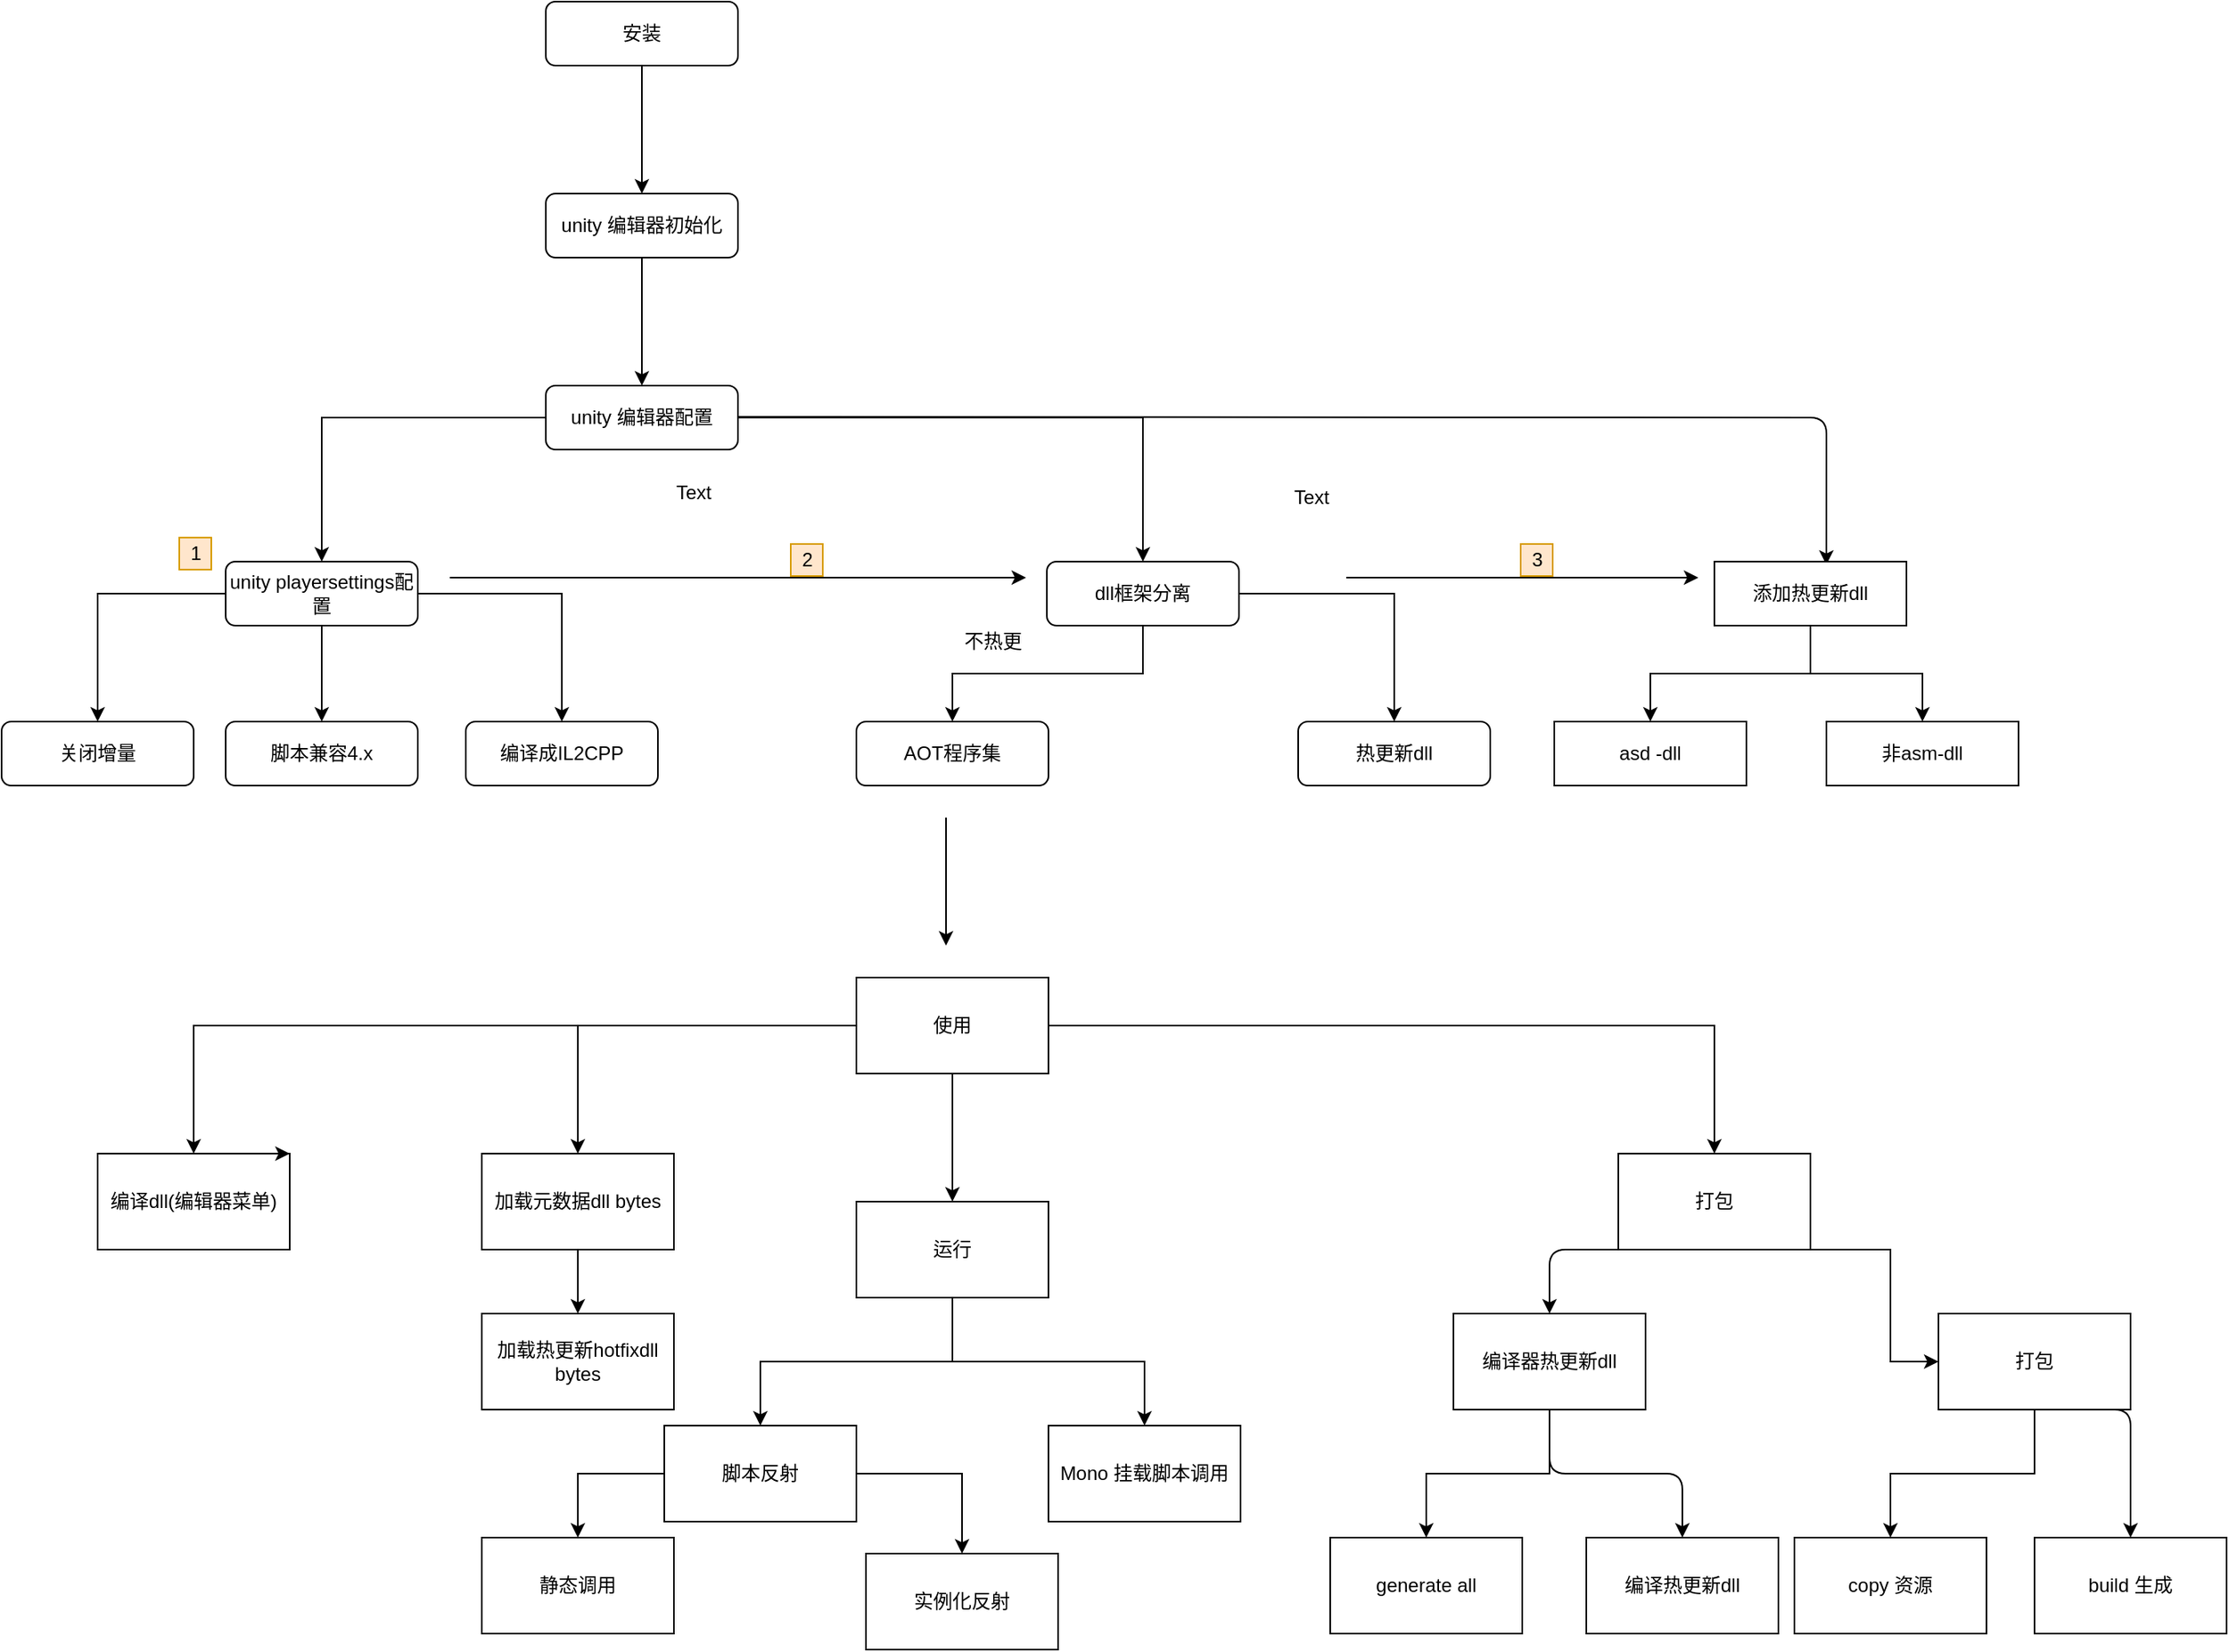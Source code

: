 <mxfile version="21.3.8" type="github" pages="3">
  <diagram id="a4xEopkv2bsVfKYn4HD9" name="使用流程">
    <mxGraphModel dx="2846" dy="1148" grid="1" gridSize="10" guides="1" tooltips="1" connect="1" arrows="1" fold="1" page="1" pageScale="1" pageWidth="827" pageHeight="1169" math="0" shadow="0">
      <root>
        <mxCell id="0" />
        <mxCell id="1" parent="0" />
        <mxCell id="EoGhAd8UYBKwOIdFuY8u-1" value="" style="edgeStyle=orthogonalEdgeStyle;rounded=0;orthogonalLoop=1;jettySize=auto;html=1;" parent="1" source="EoGhAd8UYBKwOIdFuY8u-2" target="EoGhAd8UYBKwOIdFuY8u-4" edge="1">
          <mxGeometry relative="1" as="geometry" />
        </mxCell>
        <mxCell id="EoGhAd8UYBKwOIdFuY8u-2" value="安装&lt;br&gt;" style="rounded=1;whiteSpace=wrap;html=1;fontSize=12;glass=0;strokeWidth=1;shadow=0;" parent="1" vertex="1">
          <mxGeometry x="160" y="80" width="120" height="40" as="geometry" />
        </mxCell>
        <mxCell id="EoGhAd8UYBKwOIdFuY8u-3" value="" style="edgeStyle=orthogonalEdgeStyle;rounded=0;orthogonalLoop=1;jettySize=auto;html=1;" parent="1" source="EoGhAd8UYBKwOIdFuY8u-4" target="EoGhAd8UYBKwOIdFuY8u-6" edge="1">
          <mxGeometry relative="1" as="geometry" />
        </mxCell>
        <mxCell id="EoGhAd8UYBKwOIdFuY8u-4" value="unity 编辑器初始化" style="rounded=1;whiteSpace=wrap;html=1;fontSize=12;glass=0;strokeWidth=1;shadow=0;" parent="1" vertex="1">
          <mxGeometry x="160" y="200" width="120" height="40" as="geometry" />
        </mxCell>
        <mxCell id="EoGhAd8UYBKwOIdFuY8u-5" value="" style="group" parent="1" vertex="1" connectable="0">
          <mxGeometry x="-180" y="320" width="1260" height="250" as="geometry" />
        </mxCell>
        <mxCell id="EoGhAd8UYBKwOIdFuY8u-6" value="unity 编辑器配置&lt;br&gt;" style="rounded=1;whiteSpace=wrap;html=1;fontSize=12;glass=0;strokeWidth=1;shadow=0;" parent="EoGhAd8UYBKwOIdFuY8u-5" vertex="1">
          <mxGeometry x="340" width="120" height="40" as="geometry" />
        </mxCell>
        <mxCell id="EoGhAd8UYBKwOIdFuY8u-7" value="dll框架分离" style="rounded=1;whiteSpace=wrap;html=1;fontSize=12;glass=0;strokeWidth=1;shadow=0;" parent="EoGhAd8UYBKwOIdFuY8u-5" vertex="1">
          <mxGeometry x="653" y="110" width="120" height="40" as="geometry" />
        </mxCell>
        <mxCell id="EoGhAd8UYBKwOIdFuY8u-8" value="" style="edgeStyle=orthogonalEdgeStyle;rounded=0;orthogonalLoop=1;jettySize=auto;html=1;" parent="EoGhAd8UYBKwOIdFuY8u-5" source="EoGhAd8UYBKwOIdFuY8u-6" target="EoGhAd8UYBKwOIdFuY8u-7" edge="1">
          <mxGeometry relative="1" as="geometry" />
        </mxCell>
        <mxCell id="EoGhAd8UYBKwOIdFuY8u-9" value="热更新dll" style="rounded=1;whiteSpace=wrap;html=1;fontSize=12;glass=0;strokeWidth=1;shadow=0;" parent="EoGhAd8UYBKwOIdFuY8u-5" vertex="1">
          <mxGeometry x="810" y="210" width="120" height="40" as="geometry" />
        </mxCell>
        <mxCell id="EoGhAd8UYBKwOIdFuY8u-10" value="" style="edgeStyle=orthogonalEdgeStyle;rounded=0;orthogonalLoop=1;jettySize=auto;html=1;" parent="EoGhAd8UYBKwOIdFuY8u-5" source="EoGhAd8UYBKwOIdFuY8u-7" target="EoGhAd8UYBKwOIdFuY8u-9" edge="1">
          <mxGeometry relative="1" as="geometry" />
        </mxCell>
        <mxCell id="EoGhAd8UYBKwOIdFuY8u-11" value="AOT程序集" style="rounded=1;whiteSpace=wrap;html=1;fontSize=12;glass=0;strokeWidth=1;shadow=0;" parent="EoGhAd8UYBKwOIdFuY8u-5" vertex="1">
          <mxGeometry x="534" y="210" width="120" height="40" as="geometry" />
        </mxCell>
        <mxCell id="EoGhAd8UYBKwOIdFuY8u-12" value="" style="edgeStyle=orthogonalEdgeStyle;rounded=0;orthogonalLoop=1;jettySize=auto;html=1;" parent="EoGhAd8UYBKwOIdFuY8u-5" source="EoGhAd8UYBKwOIdFuY8u-7" target="EoGhAd8UYBKwOIdFuY8u-11" edge="1">
          <mxGeometry relative="1" as="geometry" />
        </mxCell>
        <mxCell id="EoGhAd8UYBKwOIdFuY8u-13" value="unity playersettings配置" style="rounded=1;whiteSpace=wrap;html=1;fontSize=12;glass=0;strokeWidth=1;shadow=0;" parent="EoGhAd8UYBKwOIdFuY8u-5" vertex="1">
          <mxGeometry x="140" y="110" width="120" height="40" as="geometry" />
        </mxCell>
        <mxCell id="EoGhAd8UYBKwOIdFuY8u-14" value="" style="edgeStyle=orthogonalEdgeStyle;rounded=0;orthogonalLoop=1;jettySize=auto;html=1;" parent="EoGhAd8UYBKwOIdFuY8u-5" source="EoGhAd8UYBKwOIdFuY8u-6" target="EoGhAd8UYBKwOIdFuY8u-13" edge="1">
          <mxGeometry relative="1" as="geometry" />
        </mxCell>
        <mxCell id="EoGhAd8UYBKwOIdFuY8u-15" value="编译成IL2CPP" style="rounded=1;whiteSpace=wrap;html=1;fontSize=12;glass=0;strokeWidth=1;shadow=0;" parent="EoGhAd8UYBKwOIdFuY8u-5" vertex="1">
          <mxGeometry x="290" y="210" width="120" height="40" as="geometry" />
        </mxCell>
        <mxCell id="EoGhAd8UYBKwOIdFuY8u-16" value="" style="edgeStyle=orthogonalEdgeStyle;rounded=0;orthogonalLoop=1;jettySize=auto;html=1;" parent="EoGhAd8UYBKwOIdFuY8u-5" source="EoGhAd8UYBKwOIdFuY8u-13" target="EoGhAd8UYBKwOIdFuY8u-15" edge="1">
          <mxGeometry relative="1" as="geometry" />
        </mxCell>
        <mxCell id="EoGhAd8UYBKwOIdFuY8u-17" value="脚本兼容4.x" style="rounded=1;whiteSpace=wrap;html=1;fontSize=12;glass=0;strokeWidth=1;shadow=0;" parent="EoGhAd8UYBKwOIdFuY8u-5" vertex="1">
          <mxGeometry x="140" y="210" width="120" height="40" as="geometry" />
        </mxCell>
        <mxCell id="EoGhAd8UYBKwOIdFuY8u-18" value="" style="edgeStyle=orthogonalEdgeStyle;rounded=0;orthogonalLoop=1;jettySize=auto;html=1;" parent="EoGhAd8UYBKwOIdFuY8u-5" source="EoGhAd8UYBKwOIdFuY8u-13" target="EoGhAd8UYBKwOIdFuY8u-17" edge="1">
          <mxGeometry relative="1" as="geometry" />
        </mxCell>
        <mxCell id="EoGhAd8UYBKwOIdFuY8u-19" value="关闭增量" style="rounded=1;whiteSpace=wrap;html=1;fontSize=12;glass=0;strokeWidth=1;shadow=0;" parent="EoGhAd8UYBKwOIdFuY8u-5" vertex="1">
          <mxGeometry y="210" width="120" height="40" as="geometry" />
        </mxCell>
        <mxCell id="EoGhAd8UYBKwOIdFuY8u-20" value="" style="edgeStyle=orthogonalEdgeStyle;rounded=0;orthogonalLoop=1;jettySize=auto;html=1;" parent="EoGhAd8UYBKwOIdFuY8u-5" source="EoGhAd8UYBKwOIdFuY8u-13" target="EoGhAd8UYBKwOIdFuY8u-19" edge="1">
          <mxGeometry relative="1" as="geometry" />
        </mxCell>
        <mxCell id="EoGhAd8UYBKwOIdFuY8u-21" value="" style="endArrow=classic;html=1;" parent="EoGhAd8UYBKwOIdFuY8u-5" edge="1">
          <mxGeometry width="50" height="50" relative="1" as="geometry">
            <mxPoint x="280" y="120" as="sourcePoint" />
            <mxPoint x="640" y="120" as="targetPoint" />
          </mxGeometry>
        </mxCell>
        <mxCell id="EoGhAd8UYBKwOIdFuY8u-22" value="1" style="text;html=1;align=center;verticalAlign=middle;resizable=0;points=[];autosize=1;fillColor=#ffe6cc;strokeColor=#d79b00;" parent="EoGhAd8UYBKwOIdFuY8u-5" vertex="1">
          <mxGeometry x="111" y="95" width="20" height="20" as="geometry" />
        </mxCell>
        <mxCell id="EoGhAd8UYBKwOIdFuY8u-23" value="不热更" style="text;html=1;align=center;verticalAlign=middle;resizable=0;points=[];autosize=1;" parent="EoGhAd8UYBKwOIdFuY8u-5" vertex="1">
          <mxGeometry x="594" y="150" width="50" height="20" as="geometry" />
        </mxCell>
        <mxCell id="EoGhAd8UYBKwOIdFuY8u-24" value="" style="endArrow=classic;html=1;entryX=0.583;entryY=0.05;entryDx=0;entryDy=0;entryPerimeter=0;" parent="EoGhAd8UYBKwOIdFuY8u-5" target="EoGhAd8UYBKwOIdFuY8u-25" edge="1">
          <mxGeometry width="50" height="50" relative="1" as="geometry">
            <mxPoint x="460" y="19.5" as="sourcePoint" />
            <mxPoint x="650" y="19.5" as="targetPoint" />
            <Array as="points">
              <mxPoint x="1140" y="20" />
            </Array>
          </mxGeometry>
        </mxCell>
        <mxCell id="EoGhAd8UYBKwOIdFuY8u-25" value="添加热更新dll" style="rounded=0;whiteSpace=wrap;html=1;" parent="EoGhAd8UYBKwOIdFuY8u-5" vertex="1">
          <mxGeometry x="1070" y="110" width="120" height="40" as="geometry" />
        </mxCell>
        <mxCell id="EoGhAd8UYBKwOIdFuY8u-26" value="非asm-dll" style="rounded=0;whiteSpace=wrap;html=1;" parent="EoGhAd8UYBKwOIdFuY8u-5" vertex="1">
          <mxGeometry x="1140" y="210" width="120" height="40" as="geometry" />
        </mxCell>
        <mxCell id="EoGhAd8UYBKwOIdFuY8u-27" value="" style="edgeStyle=orthogonalEdgeStyle;rounded=0;orthogonalLoop=1;jettySize=auto;html=1;" parent="EoGhAd8UYBKwOIdFuY8u-5" source="EoGhAd8UYBKwOIdFuY8u-25" target="EoGhAd8UYBKwOIdFuY8u-26" edge="1">
          <mxGeometry relative="1" as="geometry" />
        </mxCell>
        <mxCell id="EoGhAd8UYBKwOIdFuY8u-28" value="asd -dll" style="rounded=0;whiteSpace=wrap;html=1;" parent="EoGhAd8UYBKwOIdFuY8u-5" vertex="1">
          <mxGeometry x="970" y="210" width="120" height="40" as="geometry" />
        </mxCell>
        <mxCell id="EoGhAd8UYBKwOIdFuY8u-29" value="" style="edgeStyle=orthogonalEdgeStyle;rounded=0;orthogonalLoop=1;jettySize=auto;html=1;" parent="EoGhAd8UYBKwOIdFuY8u-5" source="EoGhAd8UYBKwOIdFuY8u-25" target="EoGhAd8UYBKwOIdFuY8u-28" edge="1">
          <mxGeometry relative="1" as="geometry" />
        </mxCell>
        <mxCell id="EoGhAd8UYBKwOIdFuY8u-30" value="" style="endArrow=classic;html=1;" parent="EoGhAd8UYBKwOIdFuY8u-5" edge="1">
          <mxGeometry width="50" height="50" relative="1" as="geometry">
            <mxPoint x="840" y="120" as="sourcePoint" />
            <mxPoint x="1060" y="120" as="targetPoint" />
          </mxGeometry>
        </mxCell>
        <mxCell id="EoGhAd8UYBKwOIdFuY8u-31" value="2&lt;br&gt;" style="text;html=1;align=center;verticalAlign=middle;resizable=0;points=[];autosize=1;fillColor=#ffe6cc;strokeColor=#d79b00;" parent="EoGhAd8UYBKwOIdFuY8u-5" vertex="1">
          <mxGeometry x="493" y="99" width="20" height="20" as="geometry" />
        </mxCell>
        <mxCell id="EoGhAd8UYBKwOIdFuY8u-32" value="3" style="text;html=1;align=center;verticalAlign=middle;resizable=0;points=[];autosize=1;fillColor=#ffe6cc;strokeColor=#d79b00;" parent="EoGhAd8UYBKwOIdFuY8u-5" vertex="1">
          <mxGeometry x="949" y="99" width="20" height="20" as="geometry" />
        </mxCell>
        <mxCell id="EoGhAd8UYBKwOIdFuY8u-33" value="Text" style="text;html=1;align=center;verticalAlign=middle;resizable=0;points=[];autosize=1;" parent="EoGhAd8UYBKwOIdFuY8u-5" vertex="1">
          <mxGeometry x="412" y="57" width="40" height="20" as="geometry" />
        </mxCell>
        <mxCell id="EoGhAd8UYBKwOIdFuY8u-34" value="Text" style="text;html=1;align=center;verticalAlign=middle;resizable=0;points=[];autosize=1;" parent="EoGhAd8UYBKwOIdFuY8u-5" vertex="1">
          <mxGeometry x="798" y="60" width="40" height="20" as="geometry" />
        </mxCell>
        <mxCell id="EoGhAd8UYBKwOIdFuY8u-35" value="" style="edgeStyle=orthogonalEdgeStyle;rounded=0;orthogonalLoop=1;jettySize=auto;html=1;" parent="1" source="EoGhAd8UYBKwOIdFuY8u-39" target="EoGhAd8UYBKwOIdFuY8u-42" edge="1">
          <mxGeometry relative="1" as="geometry" />
        </mxCell>
        <mxCell id="EoGhAd8UYBKwOIdFuY8u-36" value="" style="edgeStyle=orthogonalEdgeStyle;rounded=0;orthogonalLoop=1;jettySize=auto;html=1;" parent="1" source="EoGhAd8UYBKwOIdFuY8u-39" target="EoGhAd8UYBKwOIdFuY8u-41" edge="1">
          <mxGeometry relative="1" as="geometry" />
        </mxCell>
        <mxCell id="EoGhAd8UYBKwOIdFuY8u-37" value="" style="edgeStyle=orthogonalEdgeStyle;rounded=0;orthogonalLoop=1;jettySize=auto;html=1;" parent="1" source="EoGhAd8UYBKwOIdFuY8u-39" target="EoGhAd8UYBKwOIdFuY8u-60" edge="1">
          <mxGeometry relative="1" as="geometry" />
        </mxCell>
        <mxCell id="EoGhAd8UYBKwOIdFuY8u-38" value="" style="edgeStyle=orthogonalEdgeStyle;rounded=0;orthogonalLoop=1;jettySize=auto;html=1;" parent="1" source="EoGhAd8UYBKwOIdFuY8u-39" target="EoGhAd8UYBKwOIdFuY8u-46" edge="1">
          <mxGeometry relative="1" as="geometry" />
        </mxCell>
        <mxCell id="EoGhAd8UYBKwOIdFuY8u-39" value="使用" style="rounded=0;whiteSpace=wrap;html=1;" parent="1" vertex="1">
          <mxGeometry x="354" y="690" width="120" height="60" as="geometry" />
        </mxCell>
        <mxCell id="EoGhAd8UYBKwOIdFuY8u-40" value="" style="edgeStyle=orthogonalEdgeStyle;rounded=0;orthogonalLoop=1;jettySize=auto;html=1;" parent="1" source="EoGhAd8UYBKwOIdFuY8u-41" target="EoGhAd8UYBKwOIdFuY8u-69" edge="1">
          <mxGeometry relative="1" as="geometry" />
        </mxCell>
        <mxCell id="EoGhAd8UYBKwOIdFuY8u-41" value="加载元数据dll bytes" style="rounded=0;whiteSpace=wrap;html=1;" parent="1" vertex="1">
          <mxGeometry x="120" y="800" width="120" height="60" as="geometry" />
        </mxCell>
        <mxCell id="EoGhAd8UYBKwOIdFuY8u-42" value="编译dll(编辑器菜单)" style="rounded=0;whiteSpace=wrap;html=1;" parent="1" vertex="1">
          <mxGeometry x="-120" y="800" width="120" height="60" as="geometry" />
        </mxCell>
        <mxCell id="EoGhAd8UYBKwOIdFuY8u-43" value="" style="endArrow=classic;html=1;" parent="1" edge="1">
          <mxGeometry width="50" height="50" relative="1" as="geometry">
            <mxPoint x="410" y="590" as="sourcePoint" />
            <mxPoint x="410" y="670" as="targetPoint" />
          </mxGeometry>
        </mxCell>
        <mxCell id="EoGhAd8UYBKwOIdFuY8u-44" style="edgeStyle=orthogonalEdgeStyle;rounded=0;orthogonalLoop=1;jettySize=auto;html=1;exitX=0.75;exitY=0;exitDx=0;exitDy=0;entryX=1;entryY=0;entryDx=0;entryDy=0;" parent="1" source="EoGhAd8UYBKwOIdFuY8u-42" target="EoGhAd8UYBKwOIdFuY8u-42" edge="1">
          <mxGeometry relative="1" as="geometry" />
        </mxCell>
        <mxCell id="EoGhAd8UYBKwOIdFuY8u-45" value="" style="group" parent="1" vertex="1" connectable="0">
          <mxGeometry x="650" y="800" width="560" height="300" as="geometry" />
        </mxCell>
        <mxCell id="EoGhAd8UYBKwOIdFuY8u-46" value="打包" style="rounded=0;whiteSpace=wrap;html=1;" parent="EoGhAd8UYBKwOIdFuY8u-45" vertex="1">
          <mxGeometry x="180" width="120" height="60" as="geometry" />
        </mxCell>
        <mxCell id="EoGhAd8UYBKwOIdFuY8u-47" value="打包" style="rounded=0;whiteSpace=wrap;html=1;" parent="EoGhAd8UYBKwOIdFuY8u-45" vertex="1">
          <mxGeometry x="380" y="100" width="120" height="60" as="geometry" />
        </mxCell>
        <mxCell id="EoGhAd8UYBKwOIdFuY8u-48" value="" style="edgeStyle=orthogonalEdgeStyle;rounded=0;orthogonalLoop=1;jettySize=auto;html=1;" parent="EoGhAd8UYBKwOIdFuY8u-45" source="EoGhAd8UYBKwOIdFuY8u-46" target="EoGhAd8UYBKwOIdFuY8u-47" edge="1">
          <mxGeometry relative="1" as="geometry">
            <Array as="points">
              <mxPoint x="350" y="60" />
            </Array>
          </mxGeometry>
        </mxCell>
        <mxCell id="EoGhAd8UYBKwOIdFuY8u-49" value="copy 资源" style="rounded=0;whiteSpace=wrap;html=1;" parent="EoGhAd8UYBKwOIdFuY8u-45" vertex="1">
          <mxGeometry x="290" y="240" width="120" height="60" as="geometry" />
        </mxCell>
        <mxCell id="EoGhAd8UYBKwOIdFuY8u-50" value="" style="edgeStyle=orthogonalEdgeStyle;rounded=0;orthogonalLoop=1;jettySize=auto;html=1;" parent="EoGhAd8UYBKwOIdFuY8u-45" source="EoGhAd8UYBKwOIdFuY8u-47" target="EoGhAd8UYBKwOIdFuY8u-49" edge="1">
          <mxGeometry relative="1" as="geometry" />
        </mxCell>
        <mxCell id="EoGhAd8UYBKwOIdFuY8u-51" value="generate all" style="rounded=0;whiteSpace=wrap;html=1;" parent="EoGhAd8UYBKwOIdFuY8u-45" vertex="1">
          <mxGeometry y="240" width="120" height="60" as="geometry" />
        </mxCell>
        <mxCell id="EoGhAd8UYBKwOIdFuY8u-52" value="编译热更新dll" style="rounded=0;whiteSpace=wrap;html=1;" parent="EoGhAd8UYBKwOIdFuY8u-45" vertex="1">
          <mxGeometry x="160" y="240" width="120" height="60" as="geometry" />
        </mxCell>
        <mxCell id="EoGhAd8UYBKwOIdFuY8u-53" value="编译器热更新dll" style="rounded=0;whiteSpace=wrap;html=1;" parent="EoGhAd8UYBKwOIdFuY8u-45" vertex="1">
          <mxGeometry x="77" y="100" width="120" height="60" as="geometry" />
        </mxCell>
        <mxCell id="EoGhAd8UYBKwOIdFuY8u-54" value="" style="endArrow=classic;html=1;exitX=0.5;exitY=1;exitDx=0;exitDy=0;entryX=0.5;entryY=0;entryDx=0;entryDy=0;" parent="EoGhAd8UYBKwOIdFuY8u-45" source="EoGhAd8UYBKwOIdFuY8u-46" target="EoGhAd8UYBKwOIdFuY8u-53" edge="1">
          <mxGeometry width="50" height="50" relative="1" as="geometry">
            <mxPoint x="220" y="240" as="sourcePoint" />
            <mxPoint x="270" y="190" as="targetPoint" />
            <Array as="points">
              <mxPoint x="137" y="60" />
            </Array>
          </mxGeometry>
        </mxCell>
        <mxCell id="EoGhAd8UYBKwOIdFuY8u-55" value="" style="edgeStyle=orthogonalEdgeStyle;rounded=0;orthogonalLoop=1;jettySize=auto;html=1;exitX=0.5;exitY=1;exitDx=0;exitDy=0;" parent="EoGhAd8UYBKwOIdFuY8u-45" source="EoGhAd8UYBKwOIdFuY8u-53" target="EoGhAd8UYBKwOIdFuY8u-51" edge="1">
          <mxGeometry relative="1" as="geometry">
            <mxPoint x="237" y="249" as="sourcePoint" />
          </mxGeometry>
        </mxCell>
        <mxCell id="EoGhAd8UYBKwOIdFuY8u-56" value="" style="endArrow=classic;html=1;exitX=0.5;exitY=1;exitDx=0;exitDy=0;entryX=0.5;entryY=0;entryDx=0;entryDy=0;" parent="EoGhAd8UYBKwOIdFuY8u-45" source="EoGhAd8UYBKwOIdFuY8u-53" target="EoGhAd8UYBKwOIdFuY8u-52" edge="1">
          <mxGeometry width="50" height="50" relative="1" as="geometry">
            <mxPoint x="220" y="230" as="sourcePoint" />
            <mxPoint x="240" y="200" as="targetPoint" />
            <Array as="points">
              <mxPoint x="137" y="200" />
              <mxPoint x="220" y="200" />
            </Array>
          </mxGeometry>
        </mxCell>
        <mxCell id="EoGhAd8UYBKwOIdFuY8u-57" value="build 生成" style="rounded=0;whiteSpace=wrap;html=1;" parent="EoGhAd8UYBKwOIdFuY8u-45" vertex="1">
          <mxGeometry x="440" y="240" width="120" height="60" as="geometry" />
        </mxCell>
        <mxCell id="EoGhAd8UYBKwOIdFuY8u-58" value="" style="endArrow=classic;html=1;exitX=0.5;exitY=1;exitDx=0;exitDy=0;entryX=0.5;entryY=0;entryDx=0;entryDy=0;" parent="EoGhAd8UYBKwOIdFuY8u-45" source="EoGhAd8UYBKwOIdFuY8u-47" target="EoGhAd8UYBKwOIdFuY8u-57" edge="1">
          <mxGeometry width="50" height="50" relative="1" as="geometry">
            <mxPoint x="480" y="240" as="sourcePoint" />
            <mxPoint x="530" y="190" as="targetPoint" />
            <Array as="points">
              <mxPoint x="500" y="160" />
            </Array>
          </mxGeometry>
        </mxCell>
        <mxCell id="EoGhAd8UYBKwOIdFuY8u-59" value="" style="group" parent="1" vertex="1" connectable="0">
          <mxGeometry x="120" y="830" width="474" height="280" as="geometry" />
        </mxCell>
        <mxCell id="EoGhAd8UYBKwOIdFuY8u-60" value="运行" style="rounded=0;whiteSpace=wrap;html=1;" parent="EoGhAd8UYBKwOIdFuY8u-59" vertex="1">
          <mxGeometry x="234" width="120" height="60" as="geometry" />
        </mxCell>
        <mxCell id="EoGhAd8UYBKwOIdFuY8u-61" value="脚本反射" style="rounded=0;whiteSpace=wrap;html=1;" parent="EoGhAd8UYBKwOIdFuY8u-59" vertex="1">
          <mxGeometry x="114" y="140" width="120" height="60" as="geometry" />
        </mxCell>
        <mxCell id="EoGhAd8UYBKwOIdFuY8u-62" value="" style="edgeStyle=orthogonalEdgeStyle;rounded=0;orthogonalLoop=1;jettySize=auto;html=1;" parent="EoGhAd8UYBKwOIdFuY8u-59" source="EoGhAd8UYBKwOIdFuY8u-60" target="EoGhAd8UYBKwOIdFuY8u-61" edge="1">
          <mxGeometry relative="1" as="geometry" />
        </mxCell>
        <mxCell id="EoGhAd8UYBKwOIdFuY8u-63" value="实例化反射" style="rounded=0;whiteSpace=wrap;html=1;" parent="EoGhAd8UYBKwOIdFuY8u-59" vertex="1">
          <mxGeometry x="240" y="220" width="120" height="60" as="geometry" />
        </mxCell>
        <mxCell id="EoGhAd8UYBKwOIdFuY8u-64" value="" style="edgeStyle=orthogonalEdgeStyle;rounded=0;orthogonalLoop=1;jettySize=auto;html=1;" parent="EoGhAd8UYBKwOIdFuY8u-59" source="EoGhAd8UYBKwOIdFuY8u-61" target="EoGhAd8UYBKwOIdFuY8u-63" edge="1">
          <mxGeometry relative="1" as="geometry" />
        </mxCell>
        <mxCell id="EoGhAd8UYBKwOIdFuY8u-65" value="Mono 挂载脚本调用" style="rounded=0;whiteSpace=wrap;html=1;" parent="EoGhAd8UYBKwOIdFuY8u-59" vertex="1">
          <mxGeometry x="354" y="140" width="120" height="60" as="geometry" />
        </mxCell>
        <mxCell id="EoGhAd8UYBKwOIdFuY8u-66" value="" style="edgeStyle=orthogonalEdgeStyle;rounded=0;orthogonalLoop=1;jettySize=auto;html=1;" parent="EoGhAd8UYBKwOIdFuY8u-59" source="EoGhAd8UYBKwOIdFuY8u-60" target="EoGhAd8UYBKwOIdFuY8u-65" edge="1">
          <mxGeometry relative="1" as="geometry" />
        </mxCell>
        <mxCell id="EoGhAd8UYBKwOIdFuY8u-67" value="静态调用" style="rounded=0;whiteSpace=wrap;html=1;" parent="EoGhAd8UYBKwOIdFuY8u-59" vertex="1">
          <mxGeometry y="210" width="120" height="60" as="geometry" />
        </mxCell>
        <mxCell id="EoGhAd8UYBKwOIdFuY8u-68" value="" style="edgeStyle=orthogonalEdgeStyle;rounded=0;orthogonalLoop=1;jettySize=auto;html=1;entryX=0.5;entryY=0;entryDx=0;entryDy=0;" parent="EoGhAd8UYBKwOIdFuY8u-59" source="EoGhAd8UYBKwOIdFuY8u-61" target="EoGhAd8UYBKwOIdFuY8u-67" edge="1">
          <mxGeometry relative="1" as="geometry">
            <Array as="points">
              <mxPoint x="60" y="170" />
            </Array>
          </mxGeometry>
        </mxCell>
        <mxCell id="EoGhAd8UYBKwOIdFuY8u-69" value="加载热更新hotfixdll bytes" style="rounded=0;whiteSpace=wrap;html=1;" parent="EoGhAd8UYBKwOIdFuY8u-59" vertex="1">
          <mxGeometry y="70" width="120" height="60" as="geometry" />
        </mxCell>
      </root>
    </mxGraphModel>
  </diagram>
  <diagram id="kLOaayWvaOova35mSQs2" name="泛型">
    <mxGraphModel dx="2019" dy="1148" grid="1" gridSize="10" guides="1" tooltips="1" connect="1" arrows="1" fold="1" page="1" pageScale="1" pageWidth="827" pageHeight="1169" math="0" shadow="0">
      <root>
        <mxCell id="0" />
        <mxCell id="1" parent="0" />
        <mxCell id="Z5YoFpjWwW59qFX5yE6A-208" value="泛型" style="text;html=1;align=center;verticalAlign=middle;resizable=0;points=[];autosize=1;" parent="1" vertex="1">
          <mxGeometry x="360" y="50" width="40" height="20" as="geometry" />
        </mxCell>
        <mxCell id="Z5YoFpjWwW59qFX5yE6A-209" value="" style="edgeStyle=orthogonalEdgeStyle;rounded=0;orthogonalLoop=1;jettySize=auto;html=1;" parent="1" source="Z5YoFpjWwW59qFX5yE6A-210" target="Z5YoFpjWwW59qFX5yE6A-212" edge="1">
          <mxGeometry relative="1" as="geometry" />
        </mxCell>
        <mxCell id="Z5YoFpjWwW59qFX5yE6A-210" value="泛型" style="rounded=0;whiteSpace=wrap;html=1;" parent="1" vertex="1">
          <mxGeometry x="320" y="100" width="120" height="60" as="geometry" />
        </mxCell>
        <mxCell id="Z5YoFpjWwW59qFX5yE6A-211" value="" style="edgeStyle=orthogonalEdgeStyle;rounded=0;orthogonalLoop=1;jettySize=auto;html=1;" parent="1" source="Z5YoFpjWwW59qFX5yE6A-212" target="Z5YoFpjWwW59qFX5yE6A-213" edge="1">
          <mxGeometry relative="1" as="geometry" />
        </mxCell>
        <mxCell id="Z5YoFpjWwW59qFX5yE6A-212" value="共享（主工程预先定义实例化）" style="rounded=0;whiteSpace=wrap;html=1;" parent="1" vertex="1">
          <mxGeometry x="200" y="290" width="120" height="60" as="geometry" />
        </mxCell>
        <mxCell id="Z5YoFpjWwW59qFX5yE6A-213" value="限制性（开发版定制）" style="rounded=0;whiteSpace=wrap;html=1;" parent="1" vertex="1">
          <mxGeometry x="200" y="400" width="120" height="60" as="geometry" />
        </mxCell>
        <mxCell id="Z5YoFpjWwW59qFX5yE6A-214" value="" style="edgeStyle=orthogonalEdgeStyle;rounded=0;orthogonalLoop=1;jettySize=auto;html=1;exitX=0.5;exitY=1;exitDx=0;exitDy=0;" parent="1" source="Z5YoFpjWwW59qFX5yE6A-210" target="Z5YoFpjWwW59qFX5yE6A-216" edge="1">
          <mxGeometry relative="1" as="geometry">
            <mxPoint x="380" y="220" as="sourcePoint" />
          </mxGeometry>
        </mxCell>
        <mxCell id="Z5YoFpjWwW59qFX5yE6A-215" value="" style="edgeStyle=orthogonalEdgeStyle;rounded=0;orthogonalLoop=1;jettySize=auto;html=1;" parent="1" source="Z5YoFpjWwW59qFX5yE6A-216" target="Z5YoFpjWwW59qFX5yE6A-217" edge="1">
          <mxGeometry relative="1" as="geometry" />
        </mxCell>
        <mxCell id="Z5YoFpjWwW59qFX5yE6A-216" value="补充元数据" style="rounded=0;whiteSpace=wrap;html=1;" parent="1" vertex="1">
          <mxGeometry x="414" y="290" width="120" height="60" as="geometry" />
        </mxCell>
        <mxCell id="Z5YoFpjWwW59qFX5yE6A-217" value="丢失的函数体元数据" style="rounded=0;whiteSpace=wrap;html=1;" parent="1" vertex="1">
          <mxGeometry x="414" y="400" width="120" height="60" as="geometry" />
        </mxCell>
      </root>
    </mxGraphModel>
  </diagram>
  <diagram name="桥接函数" id="0SM3inQHrVS0dK10SQLN">
    <mxGraphModel dx="2019" dy="1148" grid="1" gridSize="10" guides="1" tooltips="1" connect="1" arrows="1" fold="1" page="1" pageScale="1" pageWidth="827" pageHeight="1169" math="0" shadow="0">
      <root>
        <mxCell id="0" />
        <mxCell id="1" parent="0" />
        <mxCell id="2hartZvfvEYPj1R3j397-19" value="" style="edgeStyle=orthogonalEdgeStyle;rounded=0;orthogonalLoop=1;jettySize=auto;html=1;" parent="1" source="2hartZvfvEYPj1R3j397-22" target="2hartZvfvEYPj1R3j397-20" edge="1">
          <mxGeometry relative="1" as="geometry">
            <Array as="points">
              <mxPoint x="414" y="190" />
              <mxPoint x="320" y="190" />
            </Array>
          </mxGeometry>
        </mxCell>
        <mxCell id="2hartZvfvEYPj1R3j397-20" value="AOT和热更新代码双向调用" style="rounded=0;whiteSpace=wrap;html=1;" parent="1" vertex="1">
          <mxGeometry x="270" y="230" width="120" height="60" as="geometry" />
        </mxCell>
        <mxCell id="2hartZvfvEYPj1R3j397-21" style="edgeStyle=orthogonalEdgeStyle;rounded=0;orthogonalLoop=1;jettySize=auto;html=1;entryX=0.433;entryY=-0.083;entryDx=0;entryDy=0;entryPerimeter=0;" parent="1" source="2hartZvfvEYPj1R3j397-22" target="2hartZvfvEYPj1R3j397-24" edge="1">
          <mxGeometry relative="1" as="geometry">
            <mxPoint x="470" y="230" as="targetPoint" />
          </mxGeometry>
        </mxCell>
        <mxCell id="2hartZvfvEYPj1R3j397-22" value="桥接函数" style="rounded=0;whiteSpace=wrap;html=1;" parent="1" vertex="1">
          <mxGeometry x="354" y="90" width="120" height="60" as="geometry" />
        </mxCell>
        <mxCell id="2hartZvfvEYPj1R3j397-23" value="" style="edgeStyle=orthogonalEdgeStyle;rounded=0;orthogonalLoop=1;jettySize=auto;html=1;" parent="1" source="2hartZvfvEYPj1R3j397-24" target="2hartZvfvEYPj1R3j397-25" edge="1">
          <mxGeometry relative="1" as="geometry" />
        </mxCell>
        <mxCell id="2hartZvfvEYPj1R3j397-24" value="原理" style="rounded=0;whiteSpace=wrap;html=1;" parent="1" vertex="1">
          <mxGeometry x="430" y="230" width="120" height="60" as="geometry" />
        </mxCell>
        <mxCell id="2hartZvfvEYPj1R3j397-25" value="函数签名" style="rounded=0;whiteSpace=wrap;html=1;" parent="1" vertex="1">
          <mxGeometry x="430" y="370" width="120" height="60" as="geometry" />
        </mxCell>
      </root>
    </mxGraphModel>
  </diagram>
</mxfile>
